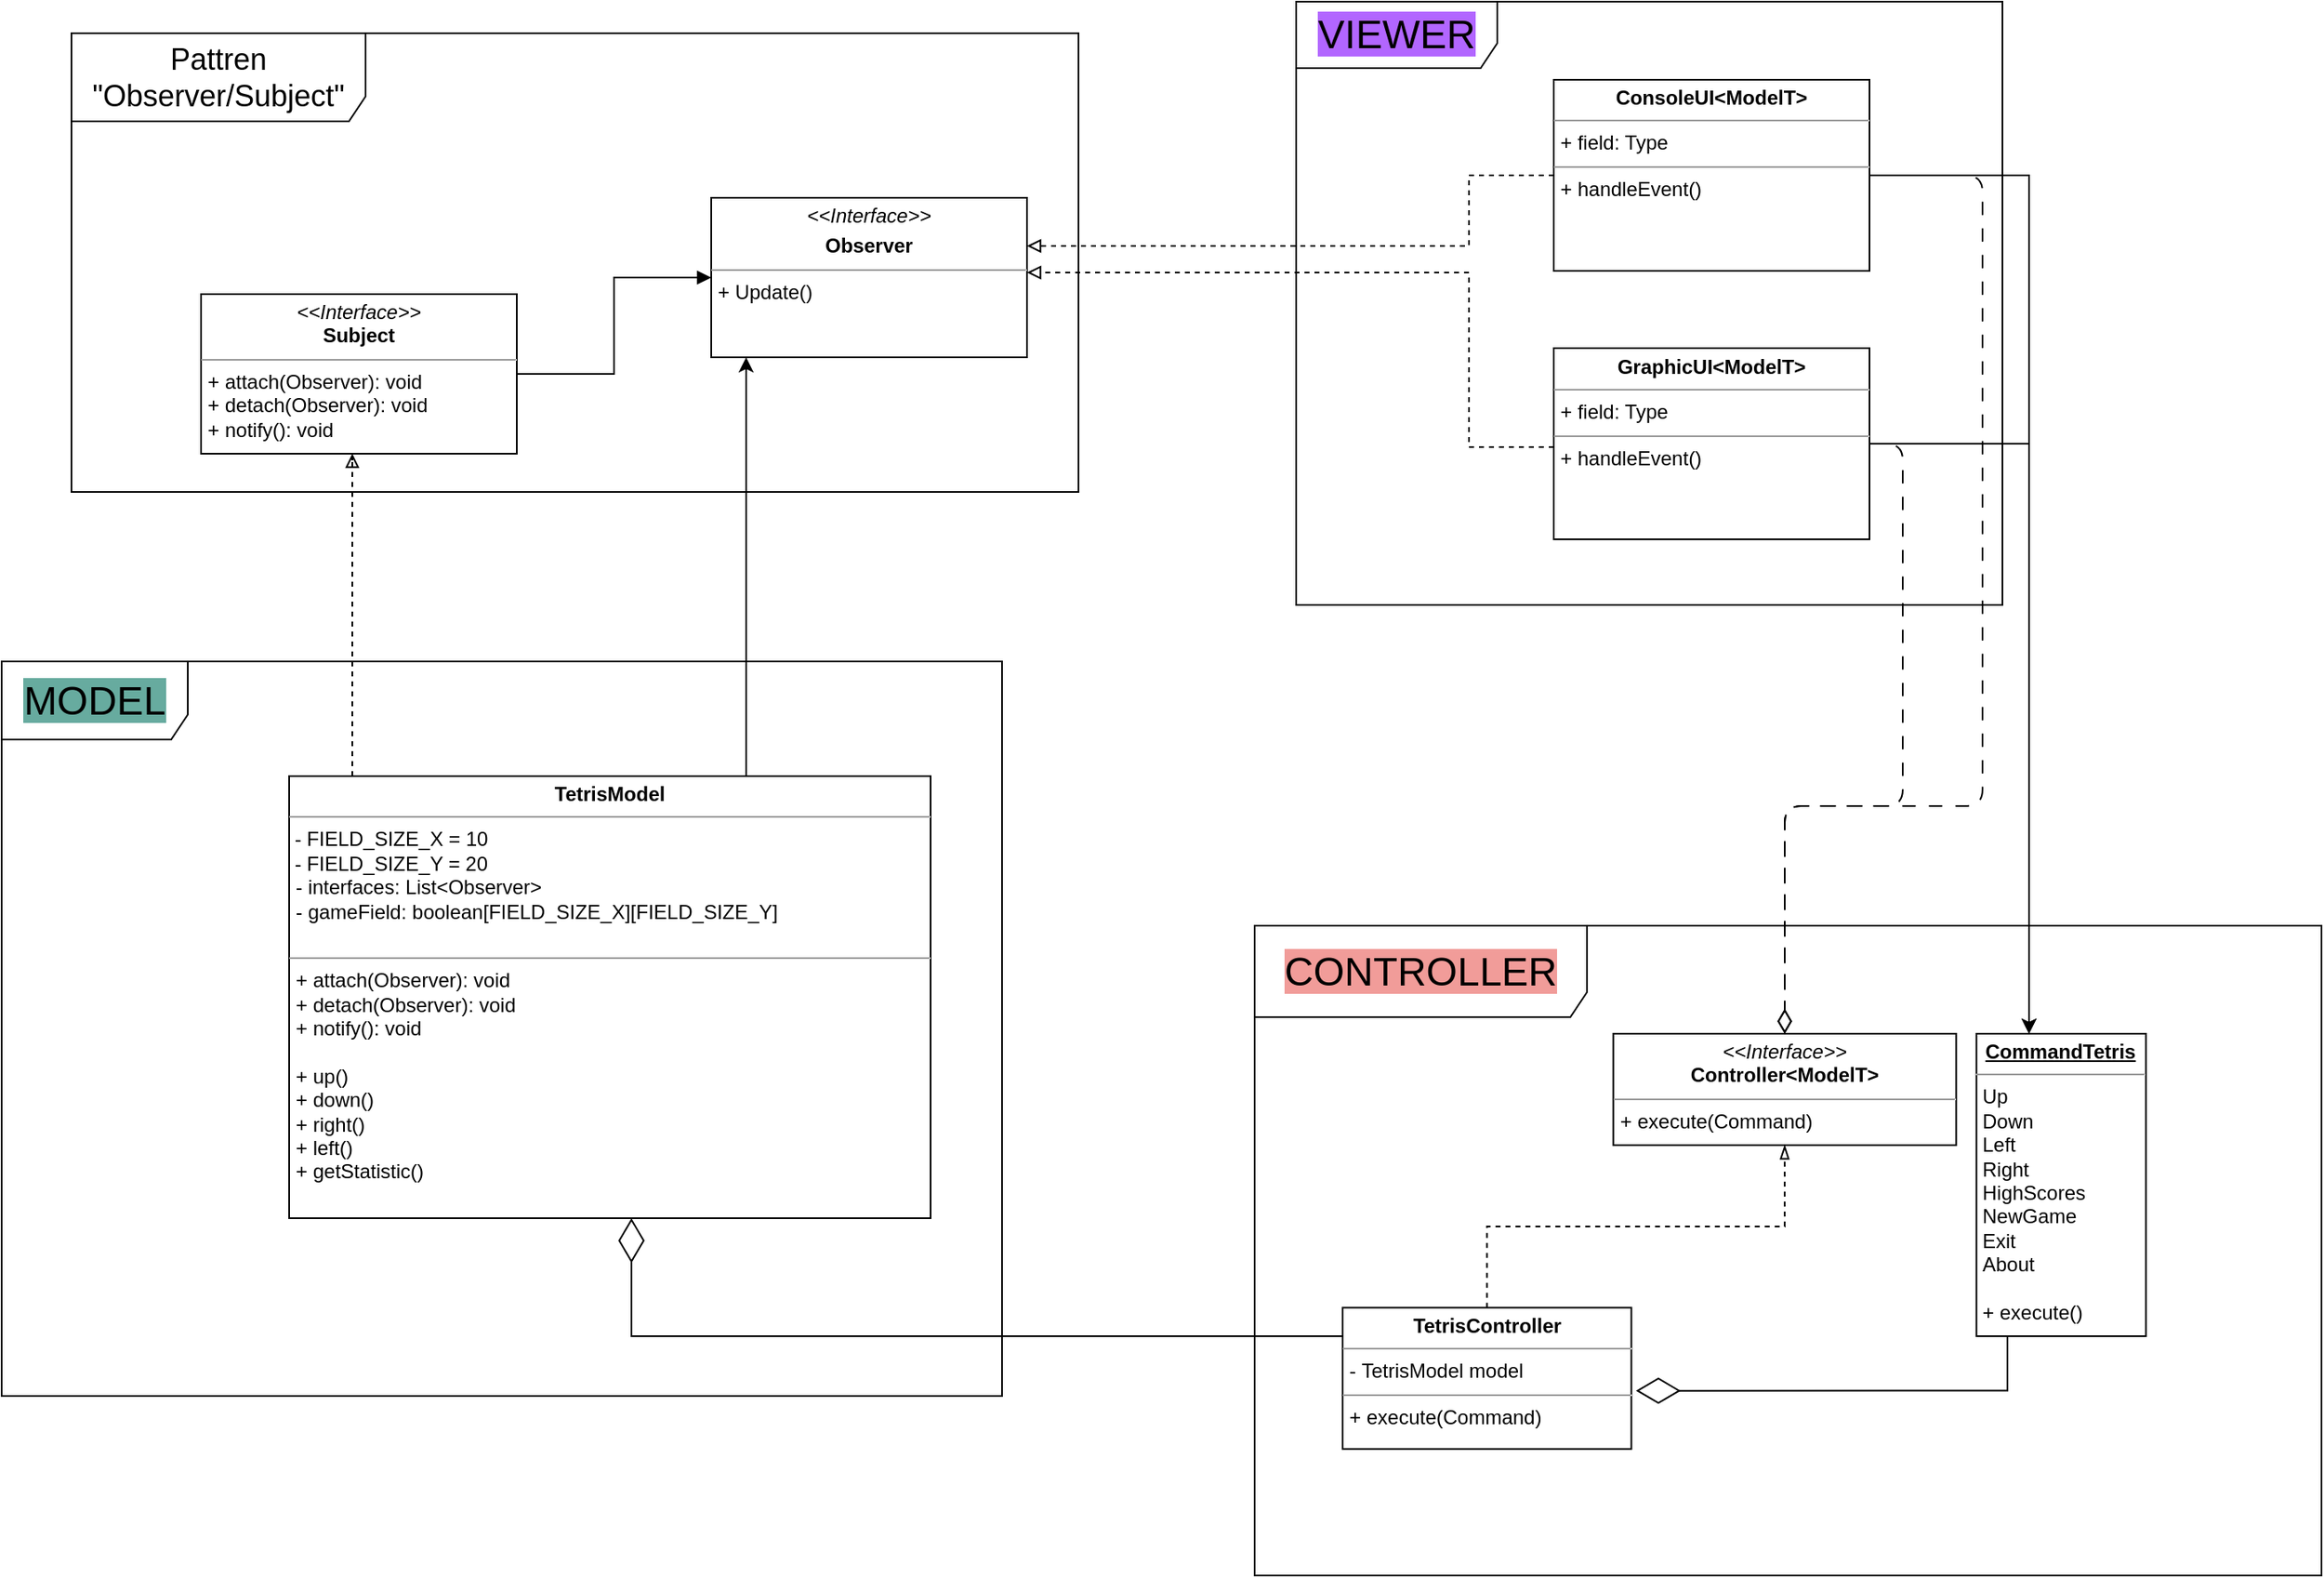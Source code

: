 <mxfile version="21.0.8" type="github">
  <diagram name="Page-1" id="e7e014a7-5840-1c2e-5031-d8a46d1fe8dd">
    <mxGraphModel dx="1912" dy="733" grid="0" gridSize="9" guides="1" tooltips="1" connect="1" arrows="1" fold="1" page="1" pageScale="1" pageWidth="2336" pageHeight="1654" background="none" math="0" shadow="0">
      <root>
        <mxCell id="0" />
        <mxCell id="1" parent="0" />
        <mxCell id="1dKruybEC9RbNcdr3tJk-1" style="edgeStyle=orthogonalEdgeStyle;rounded=0;orthogonalLoop=1;jettySize=auto;html=1;endArrow=block;endFill=1;" parent="1" source="R4FuggiyyxgRlb8YvIJ8-42" target="R4FuggiyyxgRlb8YvIJ8-48" edge="1">
          <mxGeometry relative="1" as="geometry" />
        </mxCell>
        <mxCell id="R4FuggiyyxgRlb8YvIJ8-52" style="edgeStyle=orthogonalEdgeStyle;rounded=0;orthogonalLoop=1;jettySize=auto;html=1;endArrow=block;endFill=0;dashed=1;" parent="1" source="R4FuggiyyxgRlb8YvIJ8-46" target="R4FuggiyyxgRlb8YvIJ8-48" edge="1">
          <mxGeometry relative="1" as="geometry">
            <Array as="points">
              <mxPoint x="968" y="539" />
              <mxPoint x="968" y="434" />
            </Array>
          </mxGeometry>
        </mxCell>
        <mxCell id="1dKruybEC9RbNcdr3tJk-76" style="edgeStyle=orthogonalEdgeStyle;orthogonalLoop=1;jettySize=auto;html=1;exitX=1;exitY=0.5;exitDx=0;exitDy=0;endArrow=diamondThin;endFill=0;endSize=12;rounded=1;dashed=1;dashPattern=8 8;" parent="1" source="R4FuggiyyxgRlb8YvIJ8-46" target="1dKruybEC9RbNcdr3tJk-42" edge="1">
          <mxGeometry relative="1" as="geometry">
            <Array as="points">
              <mxPoint x="1229" y="537" />
              <mxPoint x="1229" y="755" />
              <mxPoint x="1158" y="755" />
            </Array>
          </mxGeometry>
        </mxCell>
        <mxCell id="1dKruybEC9RbNcdr3tJk-79" style="edgeStyle=orthogonalEdgeStyle;rounded=0;orthogonalLoop=1;jettySize=auto;html=1;exitX=1;exitY=0.5;exitDx=0;exitDy=0;" parent="1" source="R4FuggiyyxgRlb8YvIJ8-46" target="1dKruybEC9RbNcdr3tJk-41" edge="1">
          <mxGeometry relative="1" as="geometry">
            <Array as="points">
              <mxPoint x="1305" y="537" />
            </Array>
          </mxGeometry>
        </mxCell>
        <mxCell id="R4FuggiyyxgRlb8YvIJ8-46" value="&lt;p style=&quot;margin:0px;margin-top:4px;text-align:center;&quot;&gt;&lt;b&gt;GraphicUI&amp;lt;ModelT&amp;gt;&lt;/b&gt;&lt;/p&gt;&lt;hr size=&quot;1&quot;&gt;&lt;p style=&quot;margin:0px;margin-left:4px;&quot;&gt;+ field: Type&lt;/p&gt;&lt;hr size=&quot;1&quot;&gt;&lt;p style=&quot;margin:0px;margin-left:4px;&quot;&gt;+ handleEvent()&lt;br&gt;&lt;/p&gt;" style="verticalAlign=top;align=left;overflow=fill;fontSize=12;fontFamily=Helvetica;html=1;whiteSpace=wrap;" parent="1" vertex="1">
          <mxGeometry x="1019" y="479.5" width="190" height="115" as="geometry" />
        </mxCell>
        <mxCell id="R4FuggiyyxgRlb8YvIJ8-48" value="&lt;p style=&quot;margin:0px;margin-top:4px;text-align:center;&quot;&gt;&lt;i&gt;&amp;lt;&amp;lt;Interface&amp;gt;&amp;gt;&lt;/i&gt;&lt;br&gt;&lt;/p&gt;&lt;p style=&quot;margin:0px;margin-top:4px;text-align:center;&quot;&gt;&lt;b style=&quot;border-color: var(--border-color);&quot;&gt;Observer&lt;/b&gt;&lt;br&gt;&lt;/p&gt;&lt;hr size=&quot;1&quot;&gt;&lt;p style=&quot;margin:0px;margin-left:4px;&quot;&gt;+ Update()&lt;/p&gt;" style="verticalAlign=top;align=left;overflow=fill;fontSize=12;fontFamily=Helvetica;html=1;whiteSpace=wrap;" parent="1" vertex="1">
          <mxGeometry x="512" y="389" width="190" height="96" as="geometry" />
        </mxCell>
        <mxCell id="R4FuggiyyxgRlb8YvIJ8-53" style="edgeStyle=orthogonalEdgeStyle;rounded=0;orthogonalLoop=1;jettySize=auto;html=1;endArrow=block;endFill=0;dashed=1;" parent="1" source="R4FuggiyyxgRlb8YvIJ8-51" target="R4FuggiyyxgRlb8YvIJ8-48" edge="1">
          <mxGeometry relative="1" as="geometry">
            <Array as="points">
              <mxPoint x="968" y="375" />
              <mxPoint x="968" y="418" />
            </Array>
          </mxGeometry>
        </mxCell>
        <mxCell id="1dKruybEC9RbNcdr3tJk-77" style="edgeStyle=orthogonalEdgeStyle;orthogonalLoop=1;jettySize=auto;html=1;exitX=1;exitY=0.5;exitDx=0;exitDy=0;endSize=12;rounded=1;dashed=1;dashPattern=8 8;endArrow=diamondThin;endFill=0;" parent="1" source="R4FuggiyyxgRlb8YvIJ8-51" target="1dKruybEC9RbNcdr3tJk-42" edge="1">
          <mxGeometry relative="1" as="geometry">
            <Array as="points">
              <mxPoint x="1277" y="375" />
              <mxPoint x="1277" y="755" />
              <mxPoint x="1158" y="755" />
            </Array>
          </mxGeometry>
        </mxCell>
        <mxCell id="1dKruybEC9RbNcdr3tJk-80" style="edgeStyle=orthogonalEdgeStyle;rounded=0;orthogonalLoop=1;jettySize=auto;html=1;" parent="1" source="R4FuggiyyxgRlb8YvIJ8-51" target="1dKruybEC9RbNcdr3tJk-41" edge="1">
          <mxGeometry relative="1" as="geometry">
            <Array as="points">
              <mxPoint x="1305" y="375" />
            </Array>
          </mxGeometry>
        </mxCell>
        <mxCell id="R4FuggiyyxgRlb8YvIJ8-51" value="&lt;p style=&quot;margin:0px;margin-top:4px;text-align:center;&quot;&gt;&lt;b&gt;ConsoleUI&amp;lt;ModelT&amp;gt;&lt;/b&gt;&lt;/p&gt;&lt;hr size=&quot;1&quot;&gt;&lt;p style=&quot;margin:0px;margin-left:4px;&quot;&gt;+ field: Type&lt;/p&gt;&lt;hr size=&quot;1&quot;&gt;&lt;p style=&quot;margin:0px;margin-left:4px;&quot;&gt;+ handleEvent()&lt;br&gt;&lt;/p&gt;" style="verticalAlign=top;align=left;overflow=fill;fontSize=12;fontFamily=Helvetica;html=1;whiteSpace=wrap;" parent="1" vertex="1">
          <mxGeometry x="1019" y="318" width="190" height="115" as="geometry" />
        </mxCell>
        <mxCell id="R4FuggiyyxgRlb8YvIJ8-42" value="&lt;p style=&quot;margin:0px;margin-top:4px;text-align:center;&quot;&gt;&lt;i&gt;&amp;lt;&amp;lt;Interface&amp;gt;&amp;gt;&lt;/i&gt;&lt;br&gt;&lt;b&gt;Subject&lt;/b&gt;&lt;/p&gt;&lt;hr size=&quot;1&quot;&gt;&lt;p style=&quot;margin:0px;margin-left:4px;&quot;&gt;+ attach(Observer): void&lt;br&gt;+ detach(Observer): void&lt;/p&gt;&lt;p style=&quot;margin:0px;margin-left:4px;&quot;&gt;+ notify(): void&lt;/p&gt;" style="verticalAlign=top;align=left;overflow=fill;fontSize=12;fontFamily=Helvetica;html=1;whiteSpace=wrap;" parent="1" vertex="1">
          <mxGeometry x="205" y="447" width="190" height="96" as="geometry" />
        </mxCell>
        <mxCell id="R4FuggiyyxgRlb8YvIJ8-44" style="edgeStyle=orthogonalEdgeStyle;rounded=0;orthogonalLoop=1;jettySize=auto;html=1;exitX=0.5;exitY=1;exitDx=0;exitDy=0;" parent="1" source="R4FuggiyyxgRlb8YvIJ8-42" target="R4FuggiyyxgRlb8YvIJ8-42" edge="1">
          <mxGeometry relative="1" as="geometry" />
        </mxCell>
        <mxCell id="R4FuggiyyxgRlb8YvIJ8-49" style="edgeStyle=orthogonalEdgeStyle;rounded=0;orthogonalLoop=1;jettySize=auto;html=1;dashed=1;endArrow=block;endFill=0;" parent="1" source="R4FuggiyyxgRlb8YvIJ8-47" target="R4FuggiyyxgRlb8YvIJ8-42" edge="1">
          <mxGeometry relative="1" as="geometry">
            <Array as="points">
              <mxPoint x="296" y="544.5" />
              <mxPoint x="296" y="544.5" />
            </Array>
          </mxGeometry>
        </mxCell>
        <mxCell id="1dKruybEC9RbNcdr3tJk-37" style="edgeStyle=orthogonalEdgeStyle;rounded=0;orthogonalLoop=1;jettySize=auto;html=1;" parent="1" source="R4FuggiyyxgRlb8YvIJ8-47" target="R4FuggiyyxgRlb8YvIJ8-48" edge="1">
          <mxGeometry relative="1" as="geometry">
            <Array as="points">
              <mxPoint x="533" y="608" />
              <mxPoint x="533" y="608" />
            </Array>
          </mxGeometry>
        </mxCell>
        <mxCell id="1dKruybEC9RbNcdr3tJk-50" style="edgeStyle=orthogonalEdgeStyle;rounded=0;orthogonalLoop=1;jettySize=auto;html=1;endArrow=diamondThin;endFill=0;targetPerimeterSpacing=0;endSize=24;startSize=9;" parent="1" source="1dKruybEC9RbNcdr3tJk-43" target="R4FuggiyyxgRlb8YvIJ8-47" edge="1">
          <mxGeometry relative="1" as="geometry">
            <Array as="points">
              <mxPoint x="464" y="1074" />
            </Array>
          </mxGeometry>
        </mxCell>
        <mxCell id="R4FuggiyyxgRlb8YvIJ8-47" value="&lt;p style=&quot;margin:0px;margin-top:4px;text-align:center;&quot;&gt;&lt;b&gt;TetrisModel&lt;/b&gt;&lt;/p&gt;&lt;hr size=&quot;1&quot;&gt;&amp;nbsp;- FIELD_SIZE_X = 10&lt;br&gt;&amp;nbsp;- FIELD_SIZE_Y = 20&lt;br&gt;&lt;p style=&quot;margin:0px;margin-left:4px;&quot;&gt;- interfaces: List&amp;lt;Observer&amp;gt;&lt;/p&gt;&lt;p style=&quot;margin:0px;margin-left:4px;&quot;&gt;- gameField: boolean[FIELD_SIZE_X][FIELD_SIZE_Y]&lt;/p&gt;&lt;p style=&quot;margin:0px;margin-left:4px;&quot;&gt;&lt;br&gt;&lt;/p&gt;&lt;hr size=&quot;1&quot;&gt;&lt;p style=&quot;border-color: var(--border-color); margin: 0px 0px 0px 4px;&quot;&gt;+ attach(Observer): void&lt;br style=&quot;border-color: var(--border-color);&quot;&gt;+ detach(Observer): void&lt;/p&gt;&lt;p style=&quot;border-color: var(--border-color); margin: 0px 0px 0px 4px;&quot;&gt;+ notify(): void&lt;/p&gt;&lt;p style=&quot;border-color: var(--border-color); margin: 0px 0px 0px 4px;&quot;&gt;&lt;br&gt;&lt;/p&gt;&lt;p style=&quot;border-color: var(--border-color); margin: 0px 0px 0px 4px;&quot;&gt;+ up()&lt;/p&gt;&lt;p style=&quot;border-color: var(--border-color); margin: 0px 0px 0px 4px;&quot;&gt;+ down()&lt;/p&gt;&lt;p style=&quot;border-color: var(--border-color); margin: 0px 0px 0px 4px;&quot;&gt;+ right()&lt;/p&gt;&lt;p style=&quot;border-color: var(--border-color); margin: 0px 0px 0px 4px;&quot;&gt;+ left()&lt;/p&gt;&lt;p style=&quot;border-color: var(--border-color); margin: 0px 0px 0px 4px;&quot;&gt;+ getStatistic()&lt;/p&gt;&lt;p style=&quot;border-color: var(--border-color); margin: 0px 0px 0px 4px;&quot;&gt;&lt;br&gt;&lt;/p&gt;" style="verticalAlign=top;align=left;overflow=fill;fontSize=12;fontFamily=Helvetica;html=1;whiteSpace=wrap;" parent="1" vertex="1">
          <mxGeometry x="258" y="737" width="386" height="266" as="geometry" />
        </mxCell>
        <mxCell id="1dKruybEC9RbNcdr3tJk-68" value="&lt;font style=&quot;font-size: 24px; background-color: rgb(103, 171, 159);&quot;&gt;MODEL&lt;/font&gt;" style="shape=umlFrame;whiteSpace=wrap;html=1;pointerEvents=0;width=112;height=47;" parent="1" vertex="1">
          <mxGeometry x="85" y="668" width="602" height="442" as="geometry" />
        </mxCell>
        <mxCell id="1dKruybEC9RbNcdr3tJk-42" value="&lt;p style=&quot;margin:0px;margin-top:4px;text-align:center;&quot;&gt;&lt;i&gt;&amp;lt;&amp;lt;Interface&amp;gt;&amp;gt;&lt;/i&gt;&lt;br&gt;&lt;b&gt;Controller&amp;lt;ModelT&amp;gt;&lt;/b&gt;&lt;/p&gt;&lt;hr size=&quot;1&quot;&gt;&lt;p style=&quot;margin:0px;margin-left:4px;&quot;&gt;&lt;/p&gt;&lt;p style=&quot;margin:0px;margin-left:4px;&quot;&gt;+ execute(Command)&lt;br&gt;&lt;br&gt;&lt;/p&gt;" style="verticalAlign=top;align=left;overflow=fill;fontSize=12;fontFamily=Helvetica;html=1;whiteSpace=wrap;" parent="1" vertex="1">
          <mxGeometry x="1054.826" y="891.995" width="206.347" height="67.081" as="geometry" />
        </mxCell>
        <mxCell id="1dKruybEC9RbNcdr3tJk-45" style="edgeStyle=orthogonalEdgeStyle;rounded=0;orthogonalLoop=1;jettySize=auto;html=1;endArrow=blockThin;endFill=0;dashed=1;" parent="1" source="1dKruybEC9RbNcdr3tJk-43" target="1dKruybEC9RbNcdr3tJk-42" edge="1">
          <mxGeometry relative="1" as="geometry" />
        </mxCell>
        <mxCell id="1dKruybEC9RbNcdr3tJk-43" value="&lt;p style=&quot;margin:0px;margin-top:4px;text-align:center;&quot;&gt;&lt;b&gt;TetrisController&lt;/b&gt;&lt;/p&gt;&lt;hr size=&quot;1&quot;&gt;&lt;p style=&quot;margin:0px;margin-left:4px;&quot;&gt;-&amp;nbsp;&lt;span style=&quot;border-color: var(--border-color); text-align: center;&quot;&gt;TetrisModel&lt;/span&gt;&lt;span style=&quot;background-color: initial;&quot;&gt;&amp;nbsp;model&lt;/span&gt;&lt;/p&gt;&lt;hr size=&quot;1&quot;&gt;&lt;p style=&quot;margin:0px;margin-left:4px;&quot;&gt;+ execute(Command)&lt;/p&gt;" style="verticalAlign=top;align=left;overflow=fill;fontSize=12;fontFamily=Helvetica;html=1;whiteSpace=wrap;" parent="1" vertex="1">
          <mxGeometry x="891.937" y="1056.82" width="173.766" height="85.032" as="geometry" />
        </mxCell>
        <mxCell id="1dKruybEC9RbNcdr3tJk-67" style="edgeStyle=orthogonalEdgeStyle;rounded=0;orthogonalLoop=1;jettySize=auto;html=1;entryX=1.016;entryY=0.588;entryDx=0;entryDy=0;entryPerimeter=0;endArrow=diamondThin;endFill=0;endSize=24;" parent="1" source="1dKruybEC9RbNcdr3tJk-41" target="1dKruybEC9RbNcdr3tJk-43" edge="1">
          <mxGeometry relative="1" as="geometry">
            <Array as="points">
              <mxPoint x="1292" y="1107" />
            </Array>
          </mxGeometry>
        </mxCell>
        <mxCell id="1dKruybEC9RbNcdr3tJk-70" value="&lt;font style=&quot;font-size: 24px; background-color: rgb(241, 156, 153);&quot;&gt;CONTROLLER&lt;/font&gt;" style="shape=umlFrame;whiteSpace=wrap;html=1;pointerEvents=0;width=200;height=55;" parent="1" vertex="1">
          <mxGeometry x="839" y="827" width="642" height="391" as="geometry" />
        </mxCell>
        <mxCell id="1dKruybEC9RbNcdr3tJk-71" value="" style="group" parent="1" vertex="1" connectable="0">
          <mxGeometry x="1273.34" y="892" width="102" height="182" as="geometry" />
        </mxCell>
        <mxCell id="1dKruybEC9RbNcdr3tJk-41" value="&lt;p style=&quot;margin:0px;margin-top:4px;text-align:center;&quot;&gt;&lt;b&gt;&lt;u&gt;CommandTetris&lt;/u&gt;&lt;/b&gt;&lt;/p&gt;&lt;hr size=&quot;1&quot;&gt;&lt;p style=&quot;margin:0px;margin-left:4px;&quot;&gt;&lt;/p&gt;&lt;p style=&quot;margin:0px;margin-left:4px;&quot;&gt;Up&lt;br&gt;Down&lt;/p&gt;&lt;p style=&quot;margin:0px;margin-left:4px;&quot;&gt;Left&lt;/p&gt;&lt;p style=&quot;margin:0px;margin-left:4px;&quot;&gt;Right&lt;/p&gt;&lt;p style=&quot;margin:0px;margin-left:4px;&quot;&gt;HighScores&lt;/p&gt;&lt;p style=&quot;margin:0px;margin-left:4px;&quot;&gt;NewGame&lt;/p&gt;&lt;p style=&quot;margin:0px;margin-left:4px;&quot;&gt;Exit&lt;/p&gt;&lt;p style=&quot;margin:0px;margin-left:4px;&quot;&gt;About&lt;/p&gt;&lt;p style=&quot;margin:0px;margin-left:4px;&quot;&gt;&lt;br&gt;&lt;/p&gt;&lt;p style=&quot;margin:0px;margin-left:4px;&quot;&gt;+ execute()&lt;/p&gt;" style="verticalAlign=top;align=left;overflow=fill;fontSize=12;fontFamily=Helvetica;html=1;whiteSpace=wrap;" parent="1dKruybEC9RbNcdr3tJk-71" vertex="1">
          <mxGeometry width="102" height="182" as="geometry" />
        </mxCell>
        <mxCell id="1dKruybEC9RbNcdr3tJk-64" value="" style="line;strokeWidth=1;fillColor=none;align=left;verticalAlign=middle;spacingTop=-1;spacingLeft=3;spacingRight=3;rotatable=0;labelPosition=right;points=[];portConstraint=eastwest;strokeColor=inherit;" parent="1dKruybEC9RbNcdr3tJk-71" vertex="1">
          <mxGeometry x="0.004" y="154.815" width="91.227" height="7.558" as="geometry" />
        </mxCell>
        <mxCell id="1dKruybEC9RbNcdr3tJk-72" value="&lt;font style=&quot;font-size: 24px; background-color: rgb(178, 102, 255);&quot;&gt;VIEWER&lt;/font&gt;" style="shape=umlFrame;whiteSpace=wrap;html=1;pointerEvents=0;width=121;height=40;" parent="1" vertex="1">
          <mxGeometry x="864" y="271" width="425" height="363" as="geometry" />
        </mxCell>
        <mxCell id="1dKruybEC9RbNcdr3tJk-73" value="&lt;font style=&quot;font-size: 18px;&quot;&gt;Pattren &quot;Observer/Subject&quot;&lt;/font&gt;" style="shape=umlFrame;whiteSpace=wrap;html=1;pointerEvents=0;width=177;height=53;" parent="1" vertex="1">
          <mxGeometry x="127" y="290" width="606" height="276" as="geometry" />
        </mxCell>
      </root>
    </mxGraphModel>
  </diagram>
</mxfile>
